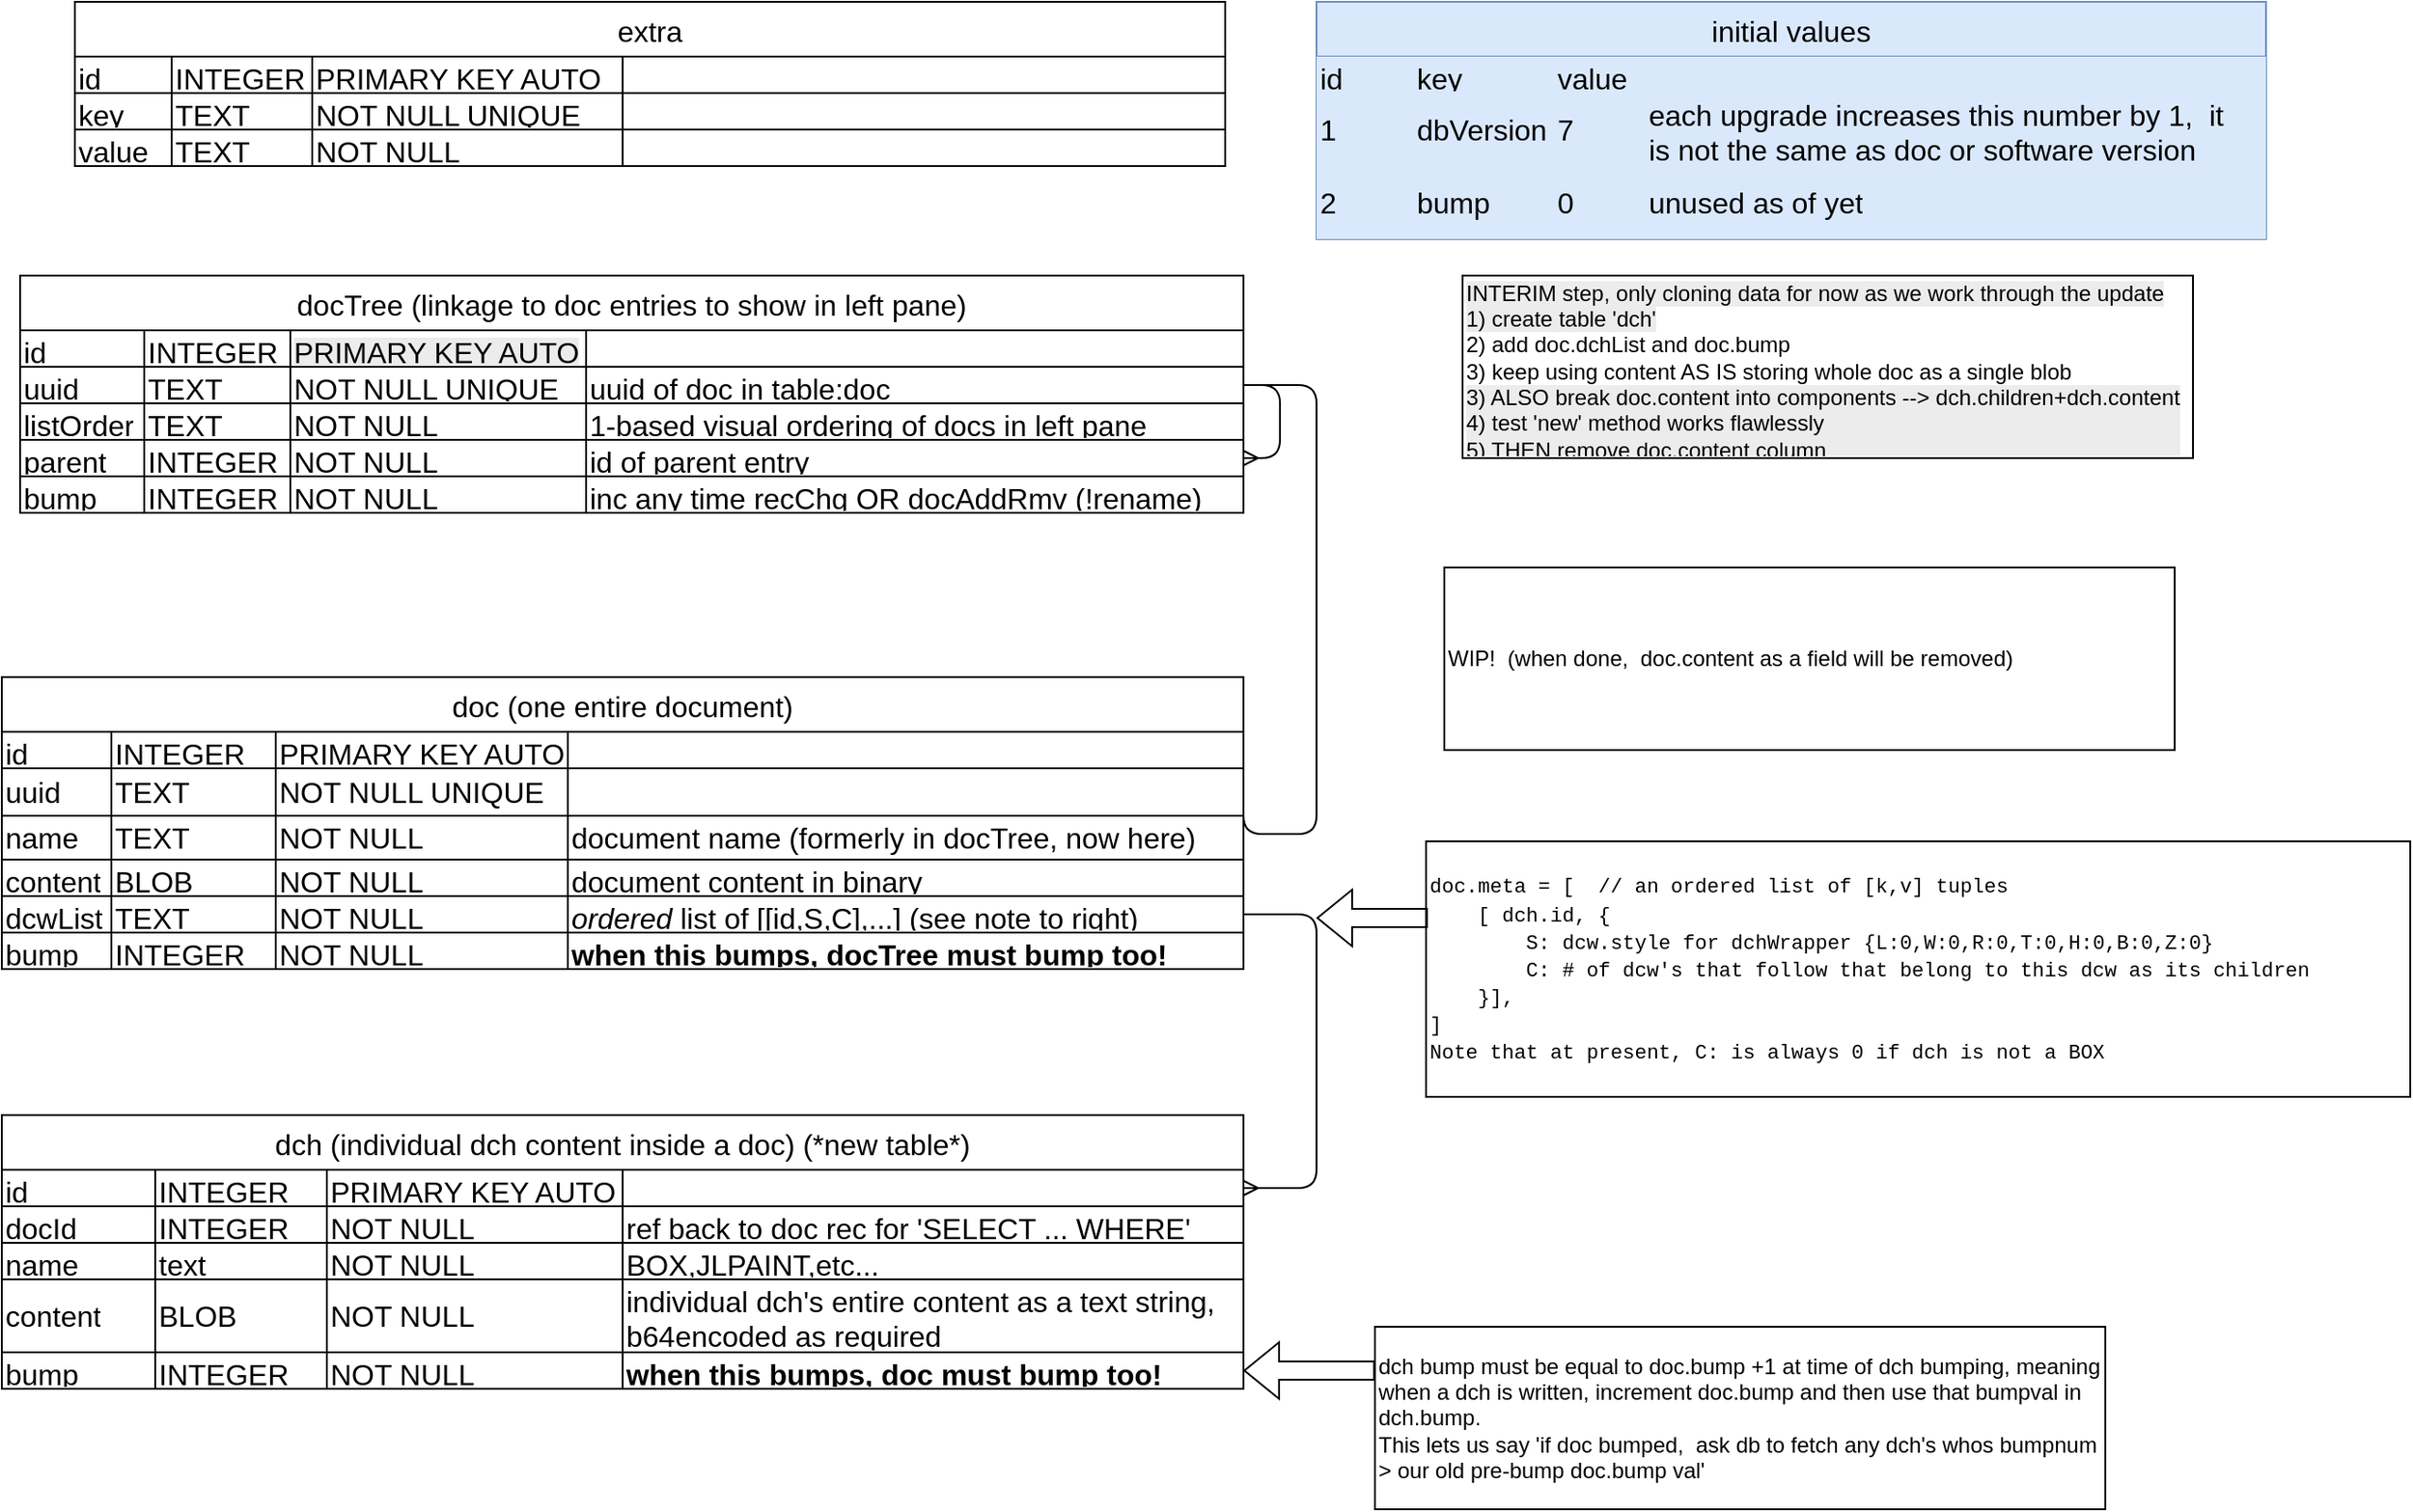 <mxfile version="27.0.5">
  <diagram name="Page-1" id="y_ZQESW1vxMKCGsYayRb">
    <mxGraphModel dx="1426" dy="880" grid="1" gridSize="10" guides="1" tooltips="1" connect="1" arrows="1" fold="1" page="0" pageScale="1" pageWidth="1700" pageHeight="1100" math="0" shadow="0">
      <root>
        <mxCell id="0" />
        <mxCell id="1" parent="0" />
        <mxCell id="Sy6wfYp_tRHCGX6oZVIA-3" value="extra" style="shape=table;startSize=30;container=1;collapsible=0;childLayout=tableLayout;strokeColor=default;fontSize=16;align=center;" parent="1" vertex="1">
          <mxGeometry x="40" y="40" width="630" height="90" as="geometry" />
        </mxCell>
        <mxCell id="Sy6wfYp_tRHCGX6oZVIA-4" value="" style="shape=tableRow;horizontal=0;startSize=0;swimlaneHead=0;swimlaneBody=0;strokeColor=inherit;top=0;left=0;bottom=0;right=0;collapsible=0;dropTarget=0;fillColor=none;points=[[0,0.5],[1,0.5]];portConstraint=eastwest;fontSize=16;align=left;" parent="Sy6wfYp_tRHCGX6oZVIA-3" vertex="1">
          <mxGeometry y="30" width="630" height="20" as="geometry" />
        </mxCell>
        <mxCell id="Sy6wfYp_tRHCGX6oZVIA-5" value="id" style="shape=partialRectangle;html=1;connectable=0;strokeColor=inherit;overflow=hidden;fillColor=none;top=0;left=0;bottom=0;right=0;pointerEvents=1;fontSize=16;text-align:right;align=left;" parent="Sy6wfYp_tRHCGX6oZVIA-4" vertex="1">
          <mxGeometry width="53" height="20" as="geometry">
            <mxRectangle width="53" height="20" as="alternateBounds" />
          </mxGeometry>
        </mxCell>
        <mxCell id="Sy6wfYp_tRHCGX6oZVIA-6" value="INTEGER" style="shape=partialRectangle;html=1;connectable=0;strokeColor=inherit;overflow=hidden;fillColor=none;top=0;left=0;bottom=0;right=0;pointerEvents=1;fontSize=16;align=left;" parent="Sy6wfYp_tRHCGX6oZVIA-4" vertex="1">
          <mxGeometry x="53" width="77" height="20" as="geometry">
            <mxRectangle width="77" height="20" as="alternateBounds" />
          </mxGeometry>
        </mxCell>
        <mxCell id="Sy6wfYp_tRHCGX6oZVIA-7" value="PRIMARY KEY AUTO" style="shape=partialRectangle;html=1;connectable=0;strokeColor=inherit;overflow=hidden;fillColor=none;top=0;left=0;bottom=0;right=0;pointerEvents=1;fontSize=16;align=left;" parent="Sy6wfYp_tRHCGX6oZVIA-4" vertex="1">
          <mxGeometry x="130" width="170" height="20" as="geometry">
            <mxRectangle width="170" height="20" as="alternateBounds" />
          </mxGeometry>
        </mxCell>
        <mxCell id="Sy6wfYp_tRHCGX6oZVIA-54" style="shape=partialRectangle;html=1;connectable=0;strokeColor=inherit;overflow=hidden;fillColor=none;top=0;left=0;bottom=0;right=0;pointerEvents=1;fontSize=16;align=left;" parent="Sy6wfYp_tRHCGX6oZVIA-4" vertex="1">
          <mxGeometry x="300" width="330" height="20" as="geometry">
            <mxRectangle width="330" height="20" as="alternateBounds" />
          </mxGeometry>
        </mxCell>
        <mxCell id="Sy6wfYp_tRHCGX6oZVIA-8" value="" style="shape=tableRow;horizontal=0;startSize=0;swimlaneHead=0;swimlaneBody=0;strokeColor=inherit;top=0;left=0;bottom=0;right=0;collapsible=0;dropTarget=0;fillColor=none;points=[[0,0.5],[1,0.5]];portConstraint=eastwest;fontSize=16;align=left;" parent="Sy6wfYp_tRHCGX6oZVIA-3" vertex="1">
          <mxGeometry y="50" width="630" height="20" as="geometry" />
        </mxCell>
        <mxCell id="Sy6wfYp_tRHCGX6oZVIA-9" value="key" style="shape=partialRectangle;html=1;connectable=0;strokeColor=inherit;overflow=hidden;fillColor=none;top=0;left=0;bottom=0;right=0;pointerEvents=1;fontSize=16;align=left;" parent="Sy6wfYp_tRHCGX6oZVIA-8" vertex="1">
          <mxGeometry width="53" height="20" as="geometry">
            <mxRectangle width="53" height="20" as="alternateBounds" />
          </mxGeometry>
        </mxCell>
        <mxCell id="Sy6wfYp_tRHCGX6oZVIA-10" value="TEXT" style="shape=partialRectangle;html=1;connectable=0;strokeColor=inherit;overflow=hidden;fillColor=none;top=0;left=0;bottom=0;right=0;pointerEvents=1;fontSize=16;align=left;" parent="Sy6wfYp_tRHCGX6oZVIA-8" vertex="1">
          <mxGeometry x="53" width="77" height="20" as="geometry">
            <mxRectangle width="77" height="20" as="alternateBounds" />
          </mxGeometry>
        </mxCell>
        <mxCell id="Sy6wfYp_tRHCGX6oZVIA-11" value="NOT NULL UNIQUE" style="shape=partialRectangle;html=1;connectable=0;strokeColor=inherit;overflow=hidden;fillColor=none;top=0;left=0;bottom=0;right=0;pointerEvents=1;fontSize=16;align=left;" parent="Sy6wfYp_tRHCGX6oZVIA-8" vertex="1">
          <mxGeometry x="130" width="170" height="20" as="geometry">
            <mxRectangle width="170" height="20" as="alternateBounds" />
          </mxGeometry>
        </mxCell>
        <mxCell id="Sy6wfYp_tRHCGX6oZVIA-55" style="shape=partialRectangle;html=1;connectable=0;strokeColor=inherit;overflow=hidden;fillColor=none;top=0;left=0;bottom=0;right=0;pointerEvents=1;fontSize=16;align=left;" parent="Sy6wfYp_tRHCGX6oZVIA-8" vertex="1">
          <mxGeometry x="300" width="330" height="20" as="geometry">
            <mxRectangle width="330" height="20" as="alternateBounds" />
          </mxGeometry>
        </mxCell>
        <mxCell id="Sy6wfYp_tRHCGX6oZVIA-12" value="" style="shape=tableRow;horizontal=0;startSize=0;swimlaneHead=0;swimlaneBody=0;strokeColor=inherit;top=0;left=0;bottom=0;right=0;collapsible=0;dropTarget=0;fillColor=none;points=[[0,0.5],[1,0.5]];portConstraint=eastwest;fontSize=16;align=left;" parent="Sy6wfYp_tRHCGX6oZVIA-3" vertex="1">
          <mxGeometry y="70" width="630" height="20" as="geometry" />
        </mxCell>
        <mxCell id="Sy6wfYp_tRHCGX6oZVIA-13" value="value" style="shape=partialRectangle;html=1;connectable=0;strokeColor=inherit;overflow=hidden;fillColor=none;top=0;left=0;bottom=0;right=0;pointerEvents=1;fontSize=16;align=left;" parent="Sy6wfYp_tRHCGX6oZVIA-12" vertex="1">
          <mxGeometry width="53" height="20" as="geometry">
            <mxRectangle width="53" height="20" as="alternateBounds" />
          </mxGeometry>
        </mxCell>
        <mxCell id="Sy6wfYp_tRHCGX6oZVIA-14" value="TEXT" style="shape=partialRectangle;html=1;connectable=0;strokeColor=inherit;overflow=hidden;fillColor=none;top=0;left=0;bottom=0;right=0;pointerEvents=1;fontSize=16;align=left;" parent="Sy6wfYp_tRHCGX6oZVIA-12" vertex="1">
          <mxGeometry x="53" width="77" height="20" as="geometry">
            <mxRectangle width="77" height="20" as="alternateBounds" />
          </mxGeometry>
        </mxCell>
        <mxCell id="Sy6wfYp_tRHCGX6oZVIA-15" value="&lt;div&gt;NOT NULL&lt;/div&gt;" style="shape=partialRectangle;html=1;connectable=0;strokeColor=inherit;overflow=hidden;fillColor=none;top=0;left=0;bottom=0;right=0;pointerEvents=1;fontSize=16;align=left;" parent="Sy6wfYp_tRHCGX6oZVIA-12" vertex="1">
          <mxGeometry x="130" width="170" height="20" as="geometry">
            <mxRectangle width="170" height="20" as="alternateBounds" />
          </mxGeometry>
        </mxCell>
        <mxCell id="Sy6wfYp_tRHCGX6oZVIA-56" style="shape=partialRectangle;html=1;connectable=0;strokeColor=inherit;overflow=hidden;fillColor=none;top=0;left=0;bottom=0;right=0;pointerEvents=1;fontSize=16;align=left;" parent="Sy6wfYp_tRHCGX6oZVIA-12" vertex="1">
          <mxGeometry x="300" width="330" height="20" as="geometry">
            <mxRectangle width="330" height="20" as="alternateBounds" />
          </mxGeometry>
        </mxCell>
        <mxCell id="Sy6wfYp_tRHCGX6oZVIA-62" value="doc (one entire document)" style="shape=table;startSize=30;container=1;collapsible=0;childLayout=tableLayout;strokeColor=default;fontSize=16;align=center;" parent="1" vertex="1">
          <mxGeometry y="410" width="680" height="160" as="geometry" />
        </mxCell>
        <mxCell id="Sy6wfYp_tRHCGX6oZVIA-63" value="" style="shape=tableRow;horizontal=0;startSize=0;swimlaneHead=0;swimlaneBody=0;strokeColor=inherit;top=0;left=0;bottom=0;right=0;collapsible=0;dropTarget=0;fillColor=none;points=[[0,0.5],[1,0.5]];portConstraint=eastwest;fontSize=16;align=left;" parent="Sy6wfYp_tRHCGX6oZVIA-62" vertex="1">
          <mxGeometry y="30" width="680" height="20" as="geometry" />
        </mxCell>
        <mxCell id="Sy6wfYp_tRHCGX6oZVIA-64" value="id" style="shape=partialRectangle;html=1;connectable=0;strokeColor=inherit;overflow=hidden;fillColor=none;top=0;left=0;bottom=0;right=0;pointerEvents=1;fontSize=16;text-align:right;align=left;" parent="Sy6wfYp_tRHCGX6oZVIA-63" vertex="1">
          <mxGeometry width="60" height="20" as="geometry">
            <mxRectangle width="60" height="20" as="alternateBounds" />
          </mxGeometry>
        </mxCell>
        <mxCell id="Sy6wfYp_tRHCGX6oZVIA-65" value="INTEGER" style="shape=partialRectangle;html=1;connectable=0;strokeColor=inherit;overflow=hidden;fillColor=none;top=0;left=0;bottom=0;right=0;pointerEvents=1;fontSize=16;align=left;" parent="Sy6wfYp_tRHCGX6oZVIA-63" vertex="1">
          <mxGeometry x="60" width="90" height="20" as="geometry">
            <mxRectangle width="90" height="20" as="alternateBounds" />
          </mxGeometry>
        </mxCell>
        <mxCell id="Sy6wfYp_tRHCGX6oZVIA-66" value="PRIMARY KEY AUTO" style="shape=partialRectangle;html=1;connectable=0;strokeColor=inherit;overflow=hidden;fillColor=none;top=0;left=0;bottom=0;right=0;pointerEvents=1;fontSize=16;align=left;" parent="Sy6wfYp_tRHCGX6oZVIA-63" vertex="1">
          <mxGeometry x="150" width="160" height="20" as="geometry">
            <mxRectangle width="160" height="20" as="alternateBounds" />
          </mxGeometry>
        </mxCell>
        <mxCell id="Sy6wfYp_tRHCGX6oZVIA-67" style="shape=partialRectangle;html=1;connectable=0;strokeColor=inherit;overflow=hidden;fillColor=none;top=0;left=0;bottom=0;right=0;pointerEvents=1;fontSize=16;align=left;" parent="Sy6wfYp_tRHCGX6oZVIA-63" vertex="1">
          <mxGeometry x="310" width="370" height="20" as="geometry">
            <mxRectangle width="370" height="20" as="alternateBounds" />
          </mxGeometry>
        </mxCell>
        <mxCell id="Sy6wfYp_tRHCGX6oZVIA-68" value="" style="shape=tableRow;horizontal=0;startSize=0;swimlaneHead=0;swimlaneBody=0;strokeColor=inherit;top=0;left=0;bottom=0;right=0;collapsible=0;dropTarget=0;fillColor=none;points=[[0,0.5],[1,0.5]];portConstraint=eastwest;fontSize=16;align=left;" parent="Sy6wfYp_tRHCGX6oZVIA-62" vertex="1">
          <mxGeometry y="50" width="680" height="26" as="geometry" />
        </mxCell>
        <mxCell id="Sy6wfYp_tRHCGX6oZVIA-69" value="uuid" style="shape=partialRectangle;html=1;connectable=0;strokeColor=inherit;overflow=hidden;fillColor=none;top=0;left=0;bottom=0;right=0;pointerEvents=1;fontSize=16;align=left;" parent="Sy6wfYp_tRHCGX6oZVIA-68" vertex="1">
          <mxGeometry width="60" height="26" as="geometry">
            <mxRectangle width="60" height="26" as="alternateBounds" />
          </mxGeometry>
        </mxCell>
        <mxCell id="Sy6wfYp_tRHCGX6oZVIA-70" value="TEXT" style="shape=partialRectangle;html=1;connectable=0;strokeColor=inherit;overflow=hidden;fillColor=none;top=0;left=0;bottom=0;right=0;pointerEvents=1;fontSize=16;align=left;" parent="Sy6wfYp_tRHCGX6oZVIA-68" vertex="1">
          <mxGeometry x="60" width="90" height="26" as="geometry">
            <mxRectangle width="90" height="26" as="alternateBounds" />
          </mxGeometry>
        </mxCell>
        <mxCell id="Sy6wfYp_tRHCGX6oZVIA-71" value="NOT NULL UNIQUE" style="shape=partialRectangle;html=1;connectable=0;strokeColor=inherit;overflow=hidden;fillColor=none;top=0;left=0;bottom=0;right=0;pointerEvents=1;fontSize=16;align=left;" parent="Sy6wfYp_tRHCGX6oZVIA-68" vertex="1">
          <mxGeometry x="150" width="160" height="26" as="geometry">
            <mxRectangle width="160" height="26" as="alternateBounds" />
          </mxGeometry>
        </mxCell>
        <mxCell id="Sy6wfYp_tRHCGX6oZVIA-72" style="shape=partialRectangle;html=1;connectable=0;strokeColor=inherit;overflow=hidden;fillColor=none;top=0;left=0;bottom=0;right=0;pointerEvents=1;fontSize=16;align=left;" parent="Sy6wfYp_tRHCGX6oZVIA-68" vertex="1">
          <mxGeometry x="310" width="370" height="26" as="geometry">
            <mxRectangle width="370" height="26" as="alternateBounds" />
          </mxGeometry>
        </mxCell>
        <mxCell id="Sy6wfYp_tRHCGX6oZVIA-73" value="" style="shape=tableRow;horizontal=0;startSize=0;swimlaneHead=0;swimlaneBody=0;strokeColor=inherit;top=0;left=0;bottom=0;right=0;collapsible=0;dropTarget=0;fillColor=none;points=[[0,0.5],[1,0.5]];portConstraint=eastwest;fontSize=16;align=left;" parent="Sy6wfYp_tRHCGX6oZVIA-62" vertex="1">
          <mxGeometry y="76" width="680" height="24" as="geometry" />
        </mxCell>
        <mxCell id="Sy6wfYp_tRHCGX6oZVIA-74" value="name" style="shape=partialRectangle;html=1;connectable=0;strokeColor=inherit;overflow=hidden;fillColor=none;top=0;left=0;bottom=0;right=0;pointerEvents=1;fontSize=16;align=left;" parent="Sy6wfYp_tRHCGX6oZVIA-73" vertex="1">
          <mxGeometry width="60" height="24" as="geometry">
            <mxRectangle width="60" height="24" as="alternateBounds" />
          </mxGeometry>
        </mxCell>
        <mxCell id="Sy6wfYp_tRHCGX6oZVIA-75" value="TEXT" style="shape=partialRectangle;html=1;connectable=0;strokeColor=inherit;overflow=hidden;fillColor=none;top=0;left=0;bottom=0;right=0;pointerEvents=1;fontSize=16;align=left;" parent="Sy6wfYp_tRHCGX6oZVIA-73" vertex="1">
          <mxGeometry x="60" width="90" height="24" as="geometry">
            <mxRectangle width="90" height="24" as="alternateBounds" />
          </mxGeometry>
        </mxCell>
        <mxCell id="Sy6wfYp_tRHCGX6oZVIA-76" value="&lt;div&gt;NOT NULL&lt;/div&gt;" style="shape=partialRectangle;html=1;connectable=0;strokeColor=inherit;overflow=hidden;fillColor=none;top=0;left=0;bottom=0;right=0;pointerEvents=1;fontSize=16;align=left;" parent="Sy6wfYp_tRHCGX6oZVIA-73" vertex="1">
          <mxGeometry x="150" width="160" height="24" as="geometry">
            <mxRectangle width="160" height="24" as="alternateBounds" />
          </mxGeometry>
        </mxCell>
        <mxCell id="Sy6wfYp_tRHCGX6oZVIA-77" value="document name (formerly in docTree, now here)" style="shape=partialRectangle;html=1;connectable=0;strokeColor=inherit;overflow=hidden;fillColor=none;top=0;left=0;bottom=0;right=0;pointerEvents=1;fontSize=16;align=left;" parent="Sy6wfYp_tRHCGX6oZVIA-73" vertex="1">
          <mxGeometry x="310" width="370" height="24" as="geometry">
            <mxRectangle width="370" height="24" as="alternateBounds" />
          </mxGeometry>
        </mxCell>
        <mxCell id="55P-BCCrsqb_Uf09lrDD-6" style="shape=tableRow;horizontal=0;startSize=0;swimlaneHead=0;swimlaneBody=0;strokeColor=inherit;top=0;left=0;bottom=0;right=0;collapsible=0;dropTarget=0;fillColor=none;points=[[0,0.5],[1,0.5]];portConstraint=eastwest;fontSize=16;align=left;" parent="Sy6wfYp_tRHCGX6oZVIA-62" vertex="1">
          <mxGeometry y="100" width="680" height="20" as="geometry" />
        </mxCell>
        <mxCell id="55P-BCCrsqb_Uf09lrDD-7" value="content" style="shape=partialRectangle;html=1;connectable=0;strokeColor=inherit;overflow=hidden;fillColor=none;top=0;left=0;bottom=0;right=0;pointerEvents=1;fontSize=16;align=left;fontColor=#000000;" parent="55P-BCCrsqb_Uf09lrDD-6" vertex="1">
          <mxGeometry width="60" height="20" as="geometry">
            <mxRectangle width="60" height="20" as="alternateBounds" />
          </mxGeometry>
        </mxCell>
        <mxCell id="55P-BCCrsqb_Uf09lrDD-8" value="BLOB" style="shape=partialRectangle;html=1;connectable=0;strokeColor=inherit;overflow=hidden;fillColor=none;top=0;left=0;bottom=0;right=0;pointerEvents=1;fontSize=16;align=left;fontColor=#000000;" parent="55P-BCCrsqb_Uf09lrDD-6" vertex="1">
          <mxGeometry x="60" width="90" height="20" as="geometry">
            <mxRectangle width="90" height="20" as="alternateBounds" />
          </mxGeometry>
        </mxCell>
        <mxCell id="55P-BCCrsqb_Uf09lrDD-9" value="NOT NULL" style="shape=partialRectangle;html=1;connectable=0;strokeColor=inherit;overflow=hidden;fillColor=none;top=0;left=0;bottom=0;right=0;pointerEvents=1;fontSize=16;align=left;fontColor=#000000;" parent="55P-BCCrsqb_Uf09lrDD-6" vertex="1">
          <mxGeometry x="150" width="160" height="20" as="geometry">
            <mxRectangle width="160" height="20" as="alternateBounds" />
          </mxGeometry>
        </mxCell>
        <mxCell id="55P-BCCrsqb_Uf09lrDD-10" value="document content in binary" style="shape=partialRectangle;html=1;connectable=0;strokeColor=inherit;overflow=hidden;fillColor=none;top=0;left=0;bottom=0;right=0;pointerEvents=1;fontSize=16;align=left;fontColor=#000000;" parent="55P-BCCrsqb_Uf09lrDD-6" vertex="1">
          <mxGeometry x="310" width="370" height="20" as="geometry">
            <mxRectangle width="370" height="20" as="alternateBounds" />
          </mxGeometry>
        </mxCell>
        <mxCell id="-N10hWzUFT1irTYi3381-29" style="shape=tableRow;horizontal=0;startSize=0;swimlaneHead=0;swimlaneBody=0;strokeColor=inherit;top=0;left=0;bottom=0;right=0;collapsible=0;dropTarget=0;fillColor=none;points=[[0,0.5],[1,0.5]];portConstraint=eastwest;fontSize=16;align=left;" parent="Sy6wfYp_tRHCGX6oZVIA-62" vertex="1">
          <mxGeometry y="120" width="680" height="20" as="geometry" />
        </mxCell>
        <mxCell id="-N10hWzUFT1irTYi3381-30" value="dcwList" style="shape=partialRectangle;html=1;connectable=0;strokeColor=inherit;overflow=hidden;fillColor=none;top=0;left=0;bottom=0;right=0;pointerEvents=1;fontSize=16;align=left;fontColor=#000000;" parent="-N10hWzUFT1irTYi3381-29" vertex="1">
          <mxGeometry width="60" height="20" as="geometry">
            <mxRectangle width="60" height="20" as="alternateBounds" />
          </mxGeometry>
        </mxCell>
        <mxCell id="-N10hWzUFT1irTYi3381-31" value="TEXT" style="shape=partialRectangle;html=1;connectable=0;strokeColor=inherit;overflow=hidden;fillColor=none;top=0;left=0;bottom=0;right=0;pointerEvents=1;fontSize=16;align=left;fontColor=#000000;" parent="-N10hWzUFT1irTYi3381-29" vertex="1">
          <mxGeometry x="60" width="90" height="20" as="geometry">
            <mxRectangle width="90" height="20" as="alternateBounds" />
          </mxGeometry>
        </mxCell>
        <mxCell id="-N10hWzUFT1irTYi3381-32" value="NOT NULL" style="shape=partialRectangle;html=1;connectable=0;strokeColor=inherit;overflow=hidden;fillColor=none;top=0;left=0;bottom=0;right=0;pointerEvents=1;fontSize=16;align=left;fontColor=#000000;" parent="-N10hWzUFT1irTYi3381-29" vertex="1">
          <mxGeometry x="150" width="160" height="20" as="geometry">
            <mxRectangle width="160" height="20" as="alternateBounds" />
          </mxGeometry>
        </mxCell>
        <mxCell id="-N10hWzUFT1irTYi3381-33" value="&lt;i&gt;ordered&lt;/i&gt; list of [[id,S,C],...] (see note to right)" style="shape=partialRectangle;html=1;connectable=0;strokeColor=inherit;overflow=hidden;fillColor=none;top=0;left=0;bottom=0;right=0;pointerEvents=1;fontSize=16;align=left;fontColor=#000000;" parent="-N10hWzUFT1irTYi3381-29" vertex="1">
          <mxGeometry x="310" width="370" height="20" as="geometry">
            <mxRectangle width="370" height="20" as="alternateBounds" />
          </mxGeometry>
        </mxCell>
        <mxCell id="Sy6wfYp_tRHCGX6oZVIA-165" style="shape=tableRow;horizontal=0;startSize=0;swimlaneHead=0;swimlaneBody=0;strokeColor=inherit;top=0;left=0;bottom=0;right=0;collapsible=0;dropTarget=0;fillColor=none;points=[[0,0.5],[1,0.5]];portConstraint=eastwest;fontSize=16;align=left;" parent="Sy6wfYp_tRHCGX6oZVIA-62" vertex="1">
          <mxGeometry y="140" width="680" height="20" as="geometry" />
        </mxCell>
        <mxCell id="Sy6wfYp_tRHCGX6oZVIA-166" value="bump" style="shape=partialRectangle;html=1;connectable=0;strokeColor=inherit;overflow=hidden;fillColor=none;top=0;left=0;bottom=0;right=0;pointerEvents=1;fontSize=16;align=left;fontColor=#000000;" parent="Sy6wfYp_tRHCGX6oZVIA-165" vertex="1">
          <mxGeometry width="60" height="20" as="geometry">
            <mxRectangle width="60" height="20" as="alternateBounds" />
          </mxGeometry>
        </mxCell>
        <mxCell id="Sy6wfYp_tRHCGX6oZVIA-167" value="INTEGER" style="shape=partialRectangle;html=1;connectable=0;strokeColor=inherit;overflow=hidden;fillColor=none;top=0;left=0;bottom=0;right=0;pointerEvents=1;fontSize=16;align=left;fontColor=#000000;" parent="Sy6wfYp_tRHCGX6oZVIA-165" vertex="1">
          <mxGeometry x="60" width="90" height="20" as="geometry">
            <mxRectangle width="90" height="20" as="alternateBounds" />
          </mxGeometry>
        </mxCell>
        <mxCell id="Sy6wfYp_tRHCGX6oZVIA-168" value="NOT NULL" style="shape=partialRectangle;html=1;connectable=0;strokeColor=inherit;overflow=hidden;fillColor=none;top=0;left=0;bottom=0;right=0;pointerEvents=1;fontSize=16;align=left;fontColor=#000000;" parent="Sy6wfYp_tRHCGX6oZVIA-165" vertex="1">
          <mxGeometry x="150" width="160" height="20" as="geometry">
            <mxRectangle width="160" height="20" as="alternateBounds" />
          </mxGeometry>
        </mxCell>
        <mxCell id="Sy6wfYp_tRHCGX6oZVIA-169" value="&lt;b&gt;when this bumps, docTree must bump too!&lt;/b&gt;" style="shape=partialRectangle;html=1;connectable=0;strokeColor=inherit;overflow=hidden;fillColor=none;top=0;left=0;bottom=0;right=0;pointerEvents=1;fontSize=16;align=left;fontColor=#000000;" parent="Sy6wfYp_tRHCGX6oZVIA-165" vertex="1">
          <mxGeometry x="310" width="370" height="20" as="geometry">
            <mxRectangle width="370" height="20" as="alternateBounds" />
          </mxGeometry>
        </mxCell>
        <mxCell id="Sy6wfYp_tRHCGX6oZVIA-83" value="docTree (linkage to doc entries to show in left pane)" style="shape=table;startSize=30;container=1;collapsible=0;childLayout=tableLayout;strokeColor=default;fontSize=16;align=center;" parent="1" vertex="1">
          <mxGeometry x="10" y="190" width="670" height="130" as="geometry" />
        </mxCell>
        <mxCell id="Sy6wfYp_tRHCGX6oZVIA-84" value="" style="shape=tableRow;horizontal=0;startSize=0;swimlaneHead=0;swimlaneBody=0;strokeColor=inherit;top=0;left=0;bottom=0;right=0;collapsible=0;dropTarget=0;fillColor=none;points=[[0,0.5],[1,0.5]];portConstraint=eastwest;fontSize=16;align=left;" parent="Sy6wfYp_tRHCGX6oZVIA-83" vertex="1">
          <mxGeometry y="30" width="670" height="20" as="geometry" />
        </mxCell>
        <mxCell id="Sy6wfYp_tRHCGX6oZVIA-85" value="id" style="shape=partialRectangle;html=1;connectable=0;strokeColor=inherit;overflow=hidden;fillColor=none;top=0;left=0;bottom=0;right=0;pointerEvents=1;fontSize=16;text-align:right;align=left;" parent="Sy6wfYp_tRHCGX6oZVIA-84" vertex="1">
          <mxGeometry width="68" height="20" as="geometry">
            <mxRectangle width="68" height="20" as="alternateBounds" />
          </mxGeometry>
        </mxCell>
        <mxCell id="Sy6wfYp_tRHCGX6oZVIA-86" value="INTEGER" style="shape=partialRectangle;html=1;connectable=0;strokeColor=inherit;overflow=hidden;fillColor=none;top=0;left=0;bottom=0;right=0;pointerEvents=1;fontSize=16;align=left;" parent="Sy6wfYp_tRHCGX6oZVIA-84" vertex="1">
          <mxGeometry x="68" width="80" height="20" as="geometry">
            <mxRectangle width="80" height="20" as="alternateBounds" />
          </mxGeometry>
        </mxCell>
        <mxCell id="Sy6wfYp_tRHCGX6oZVIA-87" value="&lt;span style=&quot;color: rgb(0, 0, 0); font-family: Helvetica; font-size: 16px; font-style: normal; font-variant-ligatures: normal; font-variant-caps: normal; font-weight: 400; letter-spacing: normal; orphans: 2; text-align: left; text-indent: 0px; text-transform: none; widows: 2; word-spacing: 0px; -webkit-text-stroke-width: 0px; white-space: nowrap; background-color: rgb(236, 236, 236); text-decoration-thickness: initial; text-decoration-style: initial; text-decoration-color: initial; display: inline !important; float: none;&quot;&gt;PRIMARY KEY AUTO&lt;/span&gt;" style="shape=partialRectangle;html=1;connectable=0;strokeColor=inherit;overflow=hidden;fillColor=none;top=0;left=0;bottom=0;right=0;pointerEvents=1;fontSize=16;align=left;" parent="Sy6wfYp_tRHCGX6oZVIA-84" vertex="1">
          <mxGeometry x="148" width="162" height="20" as="geometry">
            <mxRectangle width="162" height="20" as="alternateBounds" />
          </mxGeometry>
        </mxCell>
        <mxCell id="Sy6wfYp_tRHCGX6oZVIA-88" style="shape=partialRectangle;html=1;connectable=0;strokeColor=inherit;overflow=hidden;fillColor=none;top=0;left=0;bottom=0;right=0;pointerEvents=1;fontSize=16;align=left;" parent="Sy6wfYp_tRHCGX6oZVIA-84" vertex="1">
          <mxGeometry x="310" width="360" height="20" as="geometry">
            <mxRectangle width="360" height="20" as="alternateBounds" />
          </mxGeometry>
        </mxCell>
        <mxCell id="Sy6wfYp_tRHCGX6oZVIA-89" value="" style="shape=tableRow;horizontal=0;startSize=0;swimlaneHead=0;swimlaneBody=0;strokeColor=inherit;top=0;left=0;bottom=0;right=0;collapsible=0;dropTarget=0;fillColor=none;points=[[0,0.5],[1,0.5]];portConstraint=eastwest;fontSize=16;align=left;" parent="Sy6wfYp_tRHCGX6oZVIA-83" vertex="1">
          <mxGeometry y="50" width="670" height="20" as="geometry" />
        </mxCell>
        <mxCell id="Sy6wfYp_tRHCGX6oZVIA-90" value="uuid" style="shape=partialRectangle;html=1;connectable=0;strokeColor=inherit;overflow=hidden;fillColor=none;top=0;left=0;bottom=0;right=0;pointerEvents=1;fontSize=16;align=left;" parent="Sy6wfYp_tRHCGX6oZVIA-89" vertex="1">
          <mxGeometry width="68" height="20" as="geometry">
            <mxRectangle width="68" height="20" as="alternateBounds" />
          </mxGeometry>
        </mxCell>
        <mxCell id="Sy6wfYp_tRHCGX6oZVIA-91" value="TEXT" style="shape=partialRectangle;html=1;connectable=0;strokeColor=inherit;overflow=hidden;fillColor=none;top=0;left=0;bottom=0;right=0;pointerEvents=1;fontSize=16;align=left;" parent="Sy6wfYp_tRHCGX6oZVIA-89" vertex="1">
          <mxGeometry x="68" width="80" height="20" as="geometry">
            <mxRectangle width="80" height="20" as="alternateBounds" />
          </mxGeometry>
        </mxCell>
        <mxCell id="Sy6wfYp_tRHCGX6oZVIA-92" value="NOT NULL UNIQUE" style="shape=partialRectangle;html=1;connectable=0;strokeColor=inherit;overflow=hidden;fillColor=none;top=0;left=0;bottom=0;right=0;pointerEvents=1;fontSize=16;align=left;" parent="Sy6wfYp_tRHCGX6oZVIA-89" vertex="1">
          <mxGeometry x="148" width="162" height="20" as="geometry">
            <mxRectangle width="162" height="20" as="alternateBounds" />
          </mxGeometry>
        </mxCell>
        <mxCell id="Sy6wfYp_tRHCGX6oZVIA-93" value="uuid of doc in table:doc" style="shape=partialRectangle;html=1;connectable=0;strokeColor=inherit;overflow=hidden;fillColor=none;top=0;left=0;bottom=0;right=0;pointerEvents=1;fontSize=16;align=left;" parent="Sy6wfYp_tRHCGX6oZVIA-89" vertex="1">
          <mxGeometry x="310" width="360" height="20" as="geometry">
            <mxRectangle width="360" height="20" as="alternateBounds" />
          </mxGeometry>
        </mxCell>
        <mxCell id="Sy6wfYp_tRHCGX6oZVIA-94" value="" style="shape=tableRow;horizontal=0;startSize=0;swimlaneHead=0;swimlaneBody=0;strokeColor=inherit;top=0;left=0;bottom=0;right=0;collapsible=0;dropTarget=0;fillColor=none;points=[[0,0.5],[1,0.5]];portConstraint=eastwest;fontSize=16;align=left;" parent="Sy6wfYp_tRHCGX6oZVIA-83" vertex="1">
          <mxGeometry y="70" width="670" height="20" as="geometry" />
        </mxCell>
        <mxCell id="Sy6wfYp_tRHCGX6oZVIA-95" value="listOrder" style="shape=partialRectangle;html=1;connectable=0;strokeColor=inherit;overflow=hidden;fillColor=none;top=0;left=0;bottom=0;right=0;pointerEvents=1;fontSize=16;align=left;" parent="Sy6wfYp_tRHCGX6oZVIA-94" vertex="1">
          <mxGeometry width="68" height="20" as="geometry">
            <mxRectangle width="68" height="20" as="alternateBounds" />
          </mxGeometry>
        </mxCell>
        <mxCell id="Sy6wfYp_tRHCGX6oZVIA-96" value="TEXT" style="shape=partialRectangle;html=1;connectable=0;strokeColor=inherit;overflow=hidden;fillColor=none;top=0;left=0;bottom=0;right=0;pointerEvents=1;fontSize=16;align=left;" parent="Sy6wfYp_tRHCGX6oZVIA-94" vertex="1">
          <mxGeometry x="68" width="80" height="20" as="geometry">
            <mxRectangle width="80" height="20" as="alternateBounds" />
          </mxGeometry>
        </mxCell>
        <mxCell id="Sy6wfYp_tRHCGX6oZVIA-97" value="&lt;div&gt;NOT NULL&lt;/div&gt;" style="shape=partialRectangle;html=1;connectable=0;strokeColor=inherit;overflow=hidden;fillColor=none;top=0;left=0;bottom=0;right=0;pointerEvents=1;fontSize=16;align=left;" parent="Sy6wfYp_tRHCGX6oZVIA-94" vertex="1">
          <mxGeometry x="148" width="162" height="20" as="geometry">
            <mxRectangle width="162" height="20" as="alternateBounds" />
          </mxGeometry>
        </mxCell>
        <mxCell id="Sy6wfYp_tRHCGX6oZVIA-98" value="1-based visual ordering of docs in left pane" style="shape=partialRectangle;html=1;connectable=0;strokeColor=inherit;overflow=hidden;fillColor=none;top=0;left=0;bottom=0;right=0;pointerEvents=1;fontSize=16;align=left;" parent="Sy6wfYp_tRHCGX6oZVIA-94" vertex="1">
          <mxGeometry x="310" width="360" height="20" as="geometry">
            <mxRectangle width="360" height="20" as="alternateBounds" />
          </mxGeometry>
        </mxCell>
        <mxCell id="Sy6wfYp_tRHCGX6oZVIA-99" style="shape=tableRow;horizontal=0;startSize=0;swimlaneHead=0;swimlaneBody=0;strokeColor=inherit;top=0;left=0;bottom=0;right=0;collapsible=0;dropTarget=0;fillColor=none;points=[[0,0.5],[1,0.5]];portConstraint=eastwest;fontSize=16;align=left;" parent="Sy6wfYp_tRHCGX6oZVIA-83" vertex="1">
          <mxGeometry y="90" width="670" height="20" as="geometry" />
        </mxCell>
        <mxCell id="Sy6wfYp_tRHCGX6oZVIA-100" value="parent" style="shape=partialRectangle;html=1;connectable=0;strokeColor=inherit;overflow=hidden;fillColor=none;top=0;left=0;bottom=0;right=0;pointerEvents=1;fontSize=16;align=left;fontColor=#000000;" parent="Sy6wfYp_tRHCGX6oZVIA-99" vertex="1">
          <mxGeometry width="68" height="20" as="geometry">
            <mxRectangle width="68" height="20" as="alternateBounds" />
          </mxGeometry>
        </mxCell>
        <mxCell id="Sy6wfYp_tRHCGX6oZVIA-101" value="INTEGER" style="shape=partialRectangle;html=1;connectable=0;strokeColor=inherit;overflow=hidden;fillColor=none;top=0;left=0;bottom=0;right=0;pointerEvents=1;fontSize=16;align=left;fontColor=#000000;" parent="Sy6wfYp_tRHCGX6oZVIA-99" vertex="1">
          <mxGeometry x="68" width="80" height="20" as="geometry">
            <mxRectangle width="80" height="20" as="alternateBounds" />
          </mxGeometry>
        </mxCell>
        <mxCell id="Sy6wfYp_tRHCGX6oZVIA-102" value="NOT NULL" style="shape=partialRectangle;html=1;connectable=0;strokeColor=inherit;overflow=hidden;fillColor=none;top=0;left=0;bottom=0;right=0;pointerEvents=1;fontSize=16;align=left;fontColor=#000000;" parent="Sy6wfYp_tRHCGX6oZVIA-99" vertex="1">
          <mxGeometry x="148" width="162" height="20" as="geometry">
            <mxRectangle width="162" height="20" as="alternateBounds" />
          </mxGeometry>
        </mxCell>
        <mxCell id="Sy6wfYp_tRHCGX6oZVIA-103" value="id of parent entry" style="shape=partialRectangle;html=1;connectable=0;strokeColor=inherit;overflow=hidden;fillColor=none;top=0;left=0;bottom=0;right=0;pointerEvents=1;fontSize=16;align=left;fontColor=#000000;" parent="Sy6wfYp_tRHCGX6oZVIA-99" vertex="1">
          <mxGeometry x="310" width="360" height="20" as="geometry">
            <mxRectangle width="360" height="20" as="alternateBounds" />
          </mxGeometry>
        </mxCell>
        <mxCell id="Sy6wfYp_tRHCGX6oZVIA-170" style="shape=tableRow;horizontal=0;startSize=0;swimlaneHead=0;swimlaneBody=0;strokeColor=inherit;top=0;left=0;bottom=0;right=0;collapsible=0;dropTarget=0;fillColor=none;points=[[0,0.5],[1,0.5]];portConstraint=eastwest;fontSize=16;align=left;" parent="Sy6wfYp_tRHCGX6oZVIA-83" vertex="1">
          <mxGeometry y="110" width="670" height="20" as="geometry" />
        </mxCell>
        <mxCell id="Sy6wfYp_tRHCGX6oZVIA-171" value="bump" style="shape=partialRectangle;html=1;connectable=0;strokeColor=inherit;overflow=hidden;fillColor=none;top=0;left=0;bottom=0;right=0;pointerEvents=1;fontSize=16;align=left;fontColor=#000000;" parent="Sy6wfYp_tRHCGX6oZVIA-170" vertex="1">
          <mxGeometry width="68" height="20" as="geometry">
            <mxRectangle width="68" height="20" as="alternateBounds" />
          </mxGeometry>
        </mxCell>
        <mxCell id="Sy6wfYp_tRHCGX6oZVIA-172" value="INTEGER" style="shape=partialRectangle;html=1;connectable=0;strokeColor=inherit;overflow=hidden;fillColor=none;top=0;left=0;bottom=0;right=0;pointerEvents=1;fontSize=16;align=left;fontColor=#000000;" parent="Sy6wfYp_tRHCGX6oZVIA-170" vertex="1">
          <mxGeometry x="68" width="80" height="20" as="geometry">
            <mxRectangle width="80" height="20" as="alternateBounds" />
          </mxGeometry>
        </mxCell>
        <mxCell id="Sy6wfYp_tRHCGX6oZVIA-173" value="NOT NULL" style="shape=partialRectangle;html=1;connectable=0;strokeColor=inherit;overflow=hidden;fillColor=none;top=0;left=0;bottom=0;right=0;pointerEvents=1;fontSize=16;align=left;fontColor=#000000;" parent="Sy6wfYp_tRHCGX6oZVIA-170" vertex="1">
          <mxGeometry x="148" width="162" height="20" as="geometry">
            <mxRectangle width="162" height="20" as="alternateBounds" />
          </mxGeometry>
        </mxCell>
        <mxCell id="Sy6wfYp_tRHCGX6oZVIA-174" value="inc any time recChg OR docAddRmv (!rename)" style="shape=partialRectangle;html=1;connectable=0;strokeColor=inherit;overflow=hidden;fillColor=none;top=0;left=0;bottom=0;right=0;pointerEvents=1;fontSize=16;align=left;fontColor=#000000;" parent="Sy6wfYp_tRHCGX6oZVIA-170" vertex="1">
          <mxGeometry x="310" width="360" height="20" as="geometry">
            <mxRectangle width="360" height="20" as="alternateBounds" />
          </mxGeometry>
        </mxCell>
        <mxCell id="Sy6wfYp_tRHCGX6oZVIA-184" style="edgeStyle=orthogonalEdgeStyle;rounded=1;orthogonalLoop=1;jettySize=auto;html=1;exitX=1;exitY=0.5;exitDx=0;exitDy=0;entryX=1;entryY=0.5;entryDx=0;entryDy=0;startArrow=none;startFill=0;endArrow=ERmany;endFill=0;curved=0;" parent="Sy6wfYp_tRHCGX6oZVIA-83" source="Sy6wfYp_tRHCGX6oZVIA-89" target="Sy6wfYp_tRHCGX6oZVIA-99" edge="1">
          <mxGeometry relative="1" as="geometry">
            <mxPoint x="1038" y="220" as="sourcePoint" />
            <mxPoint x="888" y="400" as="targetPoint" />
          </mxGeometry>
        </mxCell>
        <mxCell id="Sy6wfYp_tRHCGX6oZVIA-111" value="initial values" style="shape=table;startSize=30;container=1;collapsible=0;childLayout=tableLayout;strokeColor=#6c8ebf;fontSize=16;align=center;fillColor=#dae8fc;" parent="1" vertex="1">
          <mxGeometry x="720" y="40" width="520" height="130" as="geometry" />
        </mxCell>
        <mxCell id="Sy6wfYp_tRHCGX6oZVIA-127" style="shape=tableRow;horizontal=0;startSize=0;swimlaneHead=0;swimlaneBody=0;strokeColor=inherit;top=0;left=0;bottom=0;right=0;collapsible=0;dropTarget=0;fillColor=none;points=[[0,0.5],[1,0.5]];portConstraint=eastwest;fontSize=16;align=left;" parent="Sy6wfYp_tRHCGX6oZVIA-111" vertex="1">
          <mxGeometry y="30" width="520" height="20" as="geometry" />
        </mxCell>
        <mxCell id="Sy6wfYp_tRHCGX6oZVIA-128" value="id" style="shape=partialRectangle;html=1;connectable=0;strokeColor=#6c8ebf;overflow=hidden;fillColor=#dae8fc;top=0;left=0;bottom=0;right=0;pointerEvents=1;fontSize=16;align=left;" parent="Sy6wfYp_tRHCGX6oZVIA-127" vertex="1">
          <mxGeometry width="53" height="20" as="geometry">
            <mxRectangle width="53" height="20" as="alternateBounds" />
          </mxGeometry>
        </mxCell>
        <mxCell id="Sy6wfYp_tRHCGX6oZVIA-129" value="key" style="shape=partialRectangle;html=1;connectable=0;strokeColor=#6c8ebf;overflow=hidden;fillColor=#dae8fc;top=0;left=0;bottom=0;right=0;pointerEvents=1;fontSize=16;align=left;" parent="Sy6wfYp_tRHCGX6oZVIA-127" vertex="1">
          <mxGeometry x="53" width="77" height="20" as="geometry">
            <mxRectangle width="77" height="20" as="alternateBounds" />
          </mxGeometry>
        </mxCell>
        <mxCell id="Sy6wfYp_tRHCGX6oZVIA-130" value="value" style="shape=partialRectangle;html=1;connectable=0;strokeColor=#6c8ebf;overflow=hidden;fillColor=#dae8fc;top=0;left=0;bottom=0;right=0;pointerEvents=1;fontSize=16;align=left;" parent="Sy6wfYp_tRHCGX6oZVIA-127" vertex="1">
          <mxGeometry x="130" width="50" height="20" as="geometry">
            <mxRectangle width="50" height="20" as="alternateBounds" />
          </mxGeometry>
        </mxCell>
        <mxCell id="Sy6wfYp_tRHCGX6oZVIA-131" style="shape=partialRectangle;html=1;connectable=0;strokeColor=#6c8ebf;overflow=hidden;fillColor=#dae8fc;top=0;left=0;bottom=0;right=0;pointerEvents=1;fontSize=16;align=left;" parent="Sy6wfYp_tRHCGX6oZVIA-127" vertex="1">
          <mxGeometry x="180" width="340" height="20" as="geometry">
            <mxRectangle width="340" height="20" as="alternateBounds" />
          </mxGeometry>
        </mxCell>
        <mxCell id="Sy6wfYp_tRHCGX6oZVIA-117" value="" style="shape=tableRow;horizontal=0;startSize=0;swimlaneHead=0;swimlaneBody=0;strokeColor=inherit;top=0;left=0;bottom=0;right=0;collapsible=0;dropTarget=0;fillColor=none;points=[[0,0.5],[1,0.5]];portConstraint=eastwest;fontSize=16;align=left;" parent="Sy6wfYp_tRHCGX6oZVIA-111" vertex="1">
          <mxGeometry y="50" width="520" height="40" as="geometry" />
        </mxCell>
        <mxCell id="Sy6wfYp_tRHCGX6oZVIA-118" value="1" style="shape=partialRectangle;html=1;connectable=0;strokeColor=#6c8ebf;overflow=hidden;fillColor=#dae8fc;top=0;left=0;bottom=0;right=0;pointerEvents=1;fontSize=16;align=left;" parent="Sy6wfYp_tRHCGX6oZVIA-117" vertex="1">
          <mxGeometry width="53" height="40" as="geometry">
            <mxRectangle width="53" height="40" as="alternateBounds" />
          </mxGeometry>
        </mxCell>
        <mxCell id="Sy6wfYp_tRHCGX6oZVIA-119" value="dbVersion" style="shape=partialRectangle;html=1;connectable=0;strokeColor=#6c8ebf;overflow=hidden;fillColor=#dae8fc;top=0;left=0;bottom=0;right=0;pointerEvents=1;fontSize=16;align=left;" parent="Sy6wfYp_tRHCGX6oZVIA-117" vertex="1">
          <mxGeometry x="53" width="77" height="40" as="geometry">
            <mxRectangle width="77" height="40" as="alternateBounds" />
          </mxGeometry>
        </mxCell>
        <mxCell id="Sy6wfYp_tRHCGX6oZVIA-120" value="7" style="shape=partialRectangle;html=1;connectable=0;strokeColor=#6c8ebf;overflow=hidden;fillColor=#dae8fc;top=0;left=0;bottom=0;right=0;pointerEvents=1;fontSize=16;align=left;" parent="Sy6wfYp_tRHCGX6oZVIA-117" vertex="1">
          <mxGeometry x="130" width="50" height="40" as="geometry">
            <mxRectangle width="50" height="40" as="alternateBounds" />
          </mxGeometry>
        </mxCell>
        <mxCell id="Sy6wfYp_tRHCGX6oZVIA-121" value="each upgrade increases this number by 1,&amp;nbsp; it is&amp;nbsp;&lt;span style=&quot;background-color: transparent; color: light-dark(rgb(0, 0, 0), rgb(255, 255, 255));&quot;&gt;not the same as doc or software version&lt;/span&gt;&lt;div&gt;&lt;br&gt;&lt;/div&gt;" style="shape=partialRectangle;html=1;connectable=0;strokeColor=#6c8ebf;overflow=hidden;fillColor=#dae8fc;top=0;left=0;bottom=0;right=0;pointerEvents=1;fontSize=16;align=left;whiteSpace=wrap;" parent="Sy6wfYp_tRHCGX6oZVIA-117" vertex="1">
          <mxGeometry x="180" width="340" height="40" as="geometry">
            <mxRectangle width="340" height="40" as="alternateBounds" />
          </mxGeometry>
        </mxCell>
        <mxCell id="-N10hWzUFT1irTYi3381-6" style="shape=tableRow;horizontal=0;startSize=0;swimlaneHead=0;swimlaneBody=0;strokeColor=inherit;top=0;left=0;bottom=0;right=0;collapsible=0;dropTarget=0;fillColor=none;points=[[0,0.5],[1,0.5]];portConstraint=eastwest;fontSize=16;align=left;" parent="Sy6wfYp_tRHCGX6oZVIA-111" vertex="1">
          <mxGeometry y="90" width="520" height="40" as="geometry" />
        </mxCell>
        <mxCell id="-N10hWzUFT1irTYi3381-7" value="2" style="shape=partialRectangle;html=1;connectable=0;strokeColor=#6c8ebf;overflow=hidden;fillColor=#dae8fc;top=0;left=0;bottom=0;right=0;pointerEvents=1;fontSize=16;align=left;" parent="-N10hWzUFT1irTYi3381-6" vertex="1">
          <mxGeometry width="53" height="40" as="geometry">
            <mxRectangle width="53" height="40" as="alternateBounds" />
          </mxGeometry>
        </mxCell>
        <mxCell id="-N10hWzUFT1irTYi3381-8" value="bump" style="shape=partialRectangle;html=1;connectable=0;strokeColor=#6c8ebf;overflow=hidden;fillColor=#dae8fc;top=0;left=0;bottom=0;right=0;pointerEvents=1;fontSize=16;align=left;" parent="-N10hWzUFT1irTYi3381-6" vertex="1">
          <mxGeometry x="53" width="77" height="40" as="geometry">
            <mxRectangle width="77" height="40" as="alternateBounds" />
          </mxGeometry>
        </mxCell>
        <mxCell id="-N10hWzUFT1irTYi3381-9" value="0" style="shape=partialRectangle;html=1;connectable=0;strokeColor=#6c8ebf;overflow=hidden;fillColor=#dae8fc;top=0;left=0;bottom=0;right=0;pointerEvents=1;fontSize=16;align=left;" parent="-N10hWzUFT1irTYi3381-6" vertex="1">
          <mxGeometry x="130" width="50" height="40" as="geometry">
            <mxRectangle width="50" height="40" as="alternateBounds" />
          </mxGeometry>
        </mxCell>
        <mxCell id="-N10hWzUFT1irTYi3381-10" value="unused as of yet" style="shape=partialRectangle;html=1;connectable=0;strokeColor=#6c8ebf;overflow=hidden;fillColor=#dae8fc;top=0;left=0;bottom=0;right=0;pointerEvents=1;fontSize=16;align=left;whiteSpace=wrap;" parent="-N10hWzUFT1irTYi3381-6" vertex="1">
          <mxGeometry x="180" width="340" height="40" as="geometry">
            <mxRectangle width="340" height="40" as="alternateBounds" />
          </mxGeometry>
        </mxCell>
        <mxCell id="Sy6wfYp_tRHCGX6oZVIA-139" value="dch (individual dch content inside a doc) (*new table*)" style="shape=table;startSize=30;container=1;collapsible=0;childLayout=tableLayout;strokeColor=default;fontSize=16;align=center;fontColor=#000000;" parent="1" vertex="1">
          <mxGeometry y="650" width="680" height="150" as="geometry" />
        </mxCell>
        <mxCell id="Sy6wfYp_tRHCGX6oZVIA-140" value="" style="shape=tableRow;horizontal=0;startSize=0;swimlaneHead=0;swimlaneBody=0;strokeColor=inherit;top=0;left=0;bottom=0;right=0;collapsible=0;dropTarget=0;fillColor=none;points=[[0,0.5],[1,0.5]];portConstraint=eastwest;fontSize=16;align=left;" parent="Sy6wfYp_tRHCGX6oZVIA-139" vertex="1">
          <mxGeometry y="30" width="680" height="20" as="geometry" />
        </mxCell>
        <mxCell id="Sy6wfYp_tRHCGX6oZVIA-141" value="id" style="shape=partialRectangle;html=1;connectable=0;strokeColor=inherit;overflow=hidden;fillColor=none;top=0;left=0;bottom=0;right=0;pointerEvents=1;fontSize=16;text-align:right;align=left;" parent="Sy6wfYp_tRHCGX6oZVIA-140" vertex="1">
          <mxGeometry width="84" height="20" as="geometry">
            <mxRectangle width="84" height="20" as="alternateBounds" />
          </mxGeometry>
        </mxCell>
        <mxCell id="Sy6wfYp_tRHCGX6oZVIA-142" value="INTEGER" style="shape=partialRectangle;html=1;connectable=0;strokeColor=inherit;overflow=hidden;fillColor=none;top=0;left=0;bottom=0;right=0;pointerEvents=1;fontSize=16;align=left;" parent="Sy6wfYp_tRHCGX6oZVIA-140" vertex="1">
          <mxGeometry x="84" width="94" height="20" as="geometry">
            <mxRectangle width="94" height="20" as="alternateBounds" />
          </mxGeometry>
        </mxCell>
        <mxCell id="Sy6wfYp_tRHCGX6oZVIA-143" value="PRIMARY KEY AUTO" style="shape=partialRectangle;html=1;connectable=0;strokeColor=inherit;overflow=hidden;fillColor=none;top=0;left=0;bottom=0;right=0;pointerEvents=1;fontSize=16;align=left;" parent="Sy6wfYp_tRHCGX6oZVIA-140" vertex="1">
          <mxGeometry x="178" width="162" height="20" as="geometry">
            <mxRectangle width="162" height="20" as="alternateBounds" />
          </mxGeometry>
        </mxCell>
        <mxCell id="Sy6wfYp_tRHCGX6oZVIA-144" style="shape=partialRectangle;html=1;connectable=0;strokeColor=inherit;overflow=hidden;fillColor=none;top=0;left=0;bottom=0;right=0;pointerEvents=1;fontSize=16;align=left;" parent="Sy6wfYp_tRHCGX6oZVIA-140" vertex="1">
          <mxGeometry x="340" width="340" height="20" as="geometry">
            <mxRectangle width="340" height="20" as="alternateBounds" />
          </mxGeometry>
        </mxCell>
        <mxCell id="vqZlcED8u8-k37lUeLF1-4" style="shape=tableRow;horizontal=0;startSize=0;swimlaneHead=0;swimlaneBody=0;strokeColor=inherit;top=0;left=0;bottom=0;right=0;collapsible=0;dropTarget=0;fillColor=none;points=[[0,0.5],[1,0.5]];portConstraint=eastwest;fontSize=16;align=left;" parent="Sy6wfYp_tRHCGX6oZVIA-139" vertex="1">
          <mxGeometry y="50" width="680" height="20" as="geometry" />
        </mxCell>
        <mxCell id="vqZlcED8u8-k37lUeLF1-5" value="docId" style="shape=partialRectangle;html=1;connectable=0;strokeColor=inherit;overflow=hidden;fillColor=none;top=0;left=0;bottom=0;right=0;pointerEvents=1;fontSize=16;align=left;" parent="vqZlcED8u8-k37lUeLF1-4" vertex="1">
          <mxGeometry width="84" height="20" as="geometry">
            <mxRectangle width="84" height="20" as="alternateBounds" />
          </mxGeometry>
        </mxCell>
        <mxCell id="vqZlcED8u8-k37lUeLF1-6" value="INTEGER" style="shape=partialRectangle;html=1;connectable=0;strokeColor=inherit;overflow=hidden;fillColor=none;top=0;left=0;bottom=0;right=0;pointerEvents=1;fontSize=16;align=left;" parent="vqZlcED8u8-k37lUeLF1-4" vertex="1">
          <mxGeometry x="84" width="94" height="20" as="geometry">
            <mxRectangle width="94" height="20" as="alternateBounds" />
          </mxGeometry>
        </mxCell>
        <mxCell id="vqZlcED8u8-k37lUeLF1-7" value="NOT NULL" style="shape=partialRectangle;html=1;connectable=0;strokeColor=inherit;overflow=hidden;fillColor=none;top=0;left=0;bottom=0;right=0;pointerEvents=1;fontSize=16;align=left;" parent="vqZlcED8u8-k37lUeLF1-4" vertex="1">
          <mxGeometry x="178" width="162" height="20" as="geometry">
            <mxRectangle width="162" height="20" as="alternateBounds" />
          </mxGeometry>
        </mxCell>
        <mxCell id="vqZlcED8u8-k37lUeLF1-8" value="ref back to doc rec for &#39;SELECT ... WHERE&#39;" style="shape=partialRectangle;html=1;connectable=0;strokeColor=inherit;overflow=hidden;fillColor=none;top=0;left=0;bottom=0;right=0;pointerEvents=1;fontSize=16;align=left;" parent="vqZlcED8u8-k37lUeLF1-4" vertex="1">
          <mxGeometry x="340" width="340" height="20" as="geometry">
            <mxRectangle width="340" height="20" as="alternateBounds" />
          </mxGeometry>
        </mxCell>
        <mxCell id="l9uLVyRfMah0w7W8cOkY-4" style="shape=tableRow;horizontal=0;startSize=0;swimlaneHead=0;swimlaneBody=0;strokeColor=inherit;top=0;left=0;bottom=0;right=0;collapsible=0;dropTarget=0;fillColor=none;points=[[0,0.5],[1,0.5]];portConstraint=eastwest;fontSize=16;align=left;" vertex="1" parent="Sy6wfYp_tRHCGX6oZVIA-139">
          <mxGeometry y="70" width="680" height="20" as="geometry" />
        </mxCell>
        <mxCell id="l9uLVyRfMah0w7W8cOkY-5" value="name" style="shape=partialRectangle;html=1;connectable=0;strokeColor=inherit;overflow=hidden;fillColor=none;top=0;left=0;bottom=0;right=0;pointerEvents=1;fontSize=16;align=left;" vertex="1" parent="l9uLVyRfMah0w7W8cOkY-4">
          <mxGeometry width="84" height="20" as="geometry">
            <mxRectangle width="84" height="20" as="alternateBounds" />
          </mxGeometry>
        </mxCell>
        <mxCell id="l9uLVyRfMah0w7W8cOkY-6" value="text" style="shape=partialRectangle;html=1;connectable=0;strokeColor=inherit;overflow=hidden;fillColor=none;top=0;left=0;bottom=0;right=0;pointerEvents=1;fontSize=16;align=left;" vertex="1" parent="l9uLVyRfMah0w7W8cOkY-4">
          <mxGeometry x="84" width="94" height="20" as="geometry">
            <mxRectangle width="94" height="20" as="alternateBounds" />
          </mxGeometry>
        </mxCell>
        <mxCell id="l9uLVyRfMah0w7W8cOkY-7" value="NOT NULL" style="shape=partialRectangle;html=1;connectable=0;strokeColor=inherit;overflow=hidden;fillColor=none;top=0;left=0;bottom=0;right=0;pointerEvents=1;fontSize=16;align=left;" vertex="1" parent="l9uLVyRfMah0w7W8cOkY-4">
          <mxGeometry x="178" width="162" height="20" as="geometry">
            <mxRectangle width="162" height="20" as="alternateBounds" />
          </mxGeometry>
        </mxCell>
        <mxCell id="l9uLVyRfMah0w7W8cOkY-8" value="BOX,JLPAINT,etc..." style="shape=partialRectangle;html=1;connectable=0;strokeColor=inherit;overflow=hidden;fillColor=none;top=0;left=0;bottom=0;right=0;pointerEvents=1;fontSize=16;align=left;whiteSpace=wrap;" vertex="1" parent="l9uLVyRfMah0w7W8cOkY-4">
          <mxGeometry x="340" width="340" height="20" as="geometry">
            <mxRectangle width="340" height="20" as="alternateBounds" />
          </mxGeometry>
        </mxCell>
        <mxCell id="Sy6wfYp_tRHCGX6oZVIA-155" style="shape=tableRow;horizontal=0;startSize=0;swimlaneHead=0;swimlaneBody=0;strokeColor=inherit;top=0;left=0;bottom=0;right=0;collapsible=0;dropTarget=0;fillColor=none;points=[[0,0.5],[1,0.5]];portConstraint=eastwest;fontSize=16;align=left;" parent="Sy6wfYp_tRHCGX6oZVIA-139" vertex="1">
          <mxGeometry y="90" width="680" height="40" as="geometry" />
        </mxCell>
        <mxCell id="Sy6wfYp_tRHCGX6oZVIA-156" value="content" style="shape=partialRectangle;html=1;connectable=0;strokeColor=inherit;overflow=hidden;fillColor=none;top=0;left=0;bottom=0;right=0;pointerEvents=1;fontSize=16;align=left;" parent="Sy6wfYp_tRHCGX6oZVIA-155" vertex="1">
          <mxGeometry width="84" height="40" as="geometry">
            <mxRectangle width="84" height="40" as="alternateBounds" />
          </mxGeometry>
        </mxCell>
        <mxCell id="Sy6wfYp_tRHCGX6oZVIA-157" value="BLOB" style="shape=partialRectangle;html=1;connectable=0;strokeColor=inherit;overflow=hidden;fillColor=none;top=0;left=0;bottom=0;right=0;pointerEvents=1;fontSize=16;align=left;" parent="Sy6wfYp_tRHCGX6oZVIA-155" vertex="1">
          <mxGeometry x="84" width="94" height="40" as="geometry">
            <mxRectangle width="94" height="40" as="alternateBounds" />
          </mxGeometry>
        </mxCell>
        <mxCell id="Sy6wfYp_tRHCGX6oZVIA-158" value="NOT NULL" style="shape=partialRectangle;html=1;connectable=0;strokeColor=inherit;overflow=hidden;fillColor=none;top=0;left=0;bottom=0;right=0;pointerEvents=1;fontSize=16;align=left;" parent="Sy6wfYp_tRHCGX6oZVIA-155" vertex="1">
          <mxGeometry x="178" width="162" height="40" as="geometry">
            <mxRectangle width="162" height="40" as="alternateBounds" />
          </mxGeometry>
        </mxCell>
        <mxCell id="Sy6wfYp_tRHCGX6oZVIA-159" value="individual dch&#39;s entire content as a text string, b64encoded as required" style="shape=partialRectangle;html=1;connectable=0;strokeColor=inherit;overflow=hidden;fillColor=none;top=0;left=0;bottom=0;right=0;pointerEvents=1;fontSize=16;align=left;whiteSpace=wrap;" parent="Sy6wfYp_tRHCGX6oZVIA-155" vertex="1">
          <mxGeometry x="340" width="340" height="40" as="geometry">
            <mxRectangle width="340" height="40" as="alternateBounds" />
          </mxGeometry>
        </mxCell>
        <mxCell id="Sy6wfYp_tRHCGX6oZVIA-175" style="shape=tableRow;horizontal=0;startSize=0;swimlaneHead=0;swimlaneBody=0;strokeColor=inherit;top=0;left=0;bottom=0;right=0;collapsible=0;dropTarget=0;fillColor=none;points=[[0,0.5],[1,0.5]];portConstraint=eastwest;fontSize=16;align=left;" parent="Sy6wfYp_tRHCGX6oZVIA-139" vertex="1">
          <mxGeometry y="130" width="680" height="20" as="geometry" />
        </mxCell>
        <mxCell id="Sy6wfYp_tRHCGX6oZVIA-176" value="bump" style="shape=partialRectangle;html=1;connectable=0;strokeColor=inherit;overflow=hidden;fillColor=none;top=0;left=0;bottom=0;right=0;pointerEvents=1;fontSize=16;align=left;fontColor=#000000;" parent="Sy6wfYp_tRHCGX6oZVIA-175" vertex="1">
          <mxGeometry width="84" height="20" as="geometry">
            <mxRectangle width="84" height="20" as="alternateBounds" />
          </mxGeometry>
        </mxCell>
        <mxCell id="Sy6wfYp_tRHCGX6oZVIA-177" value="INTEGER" style="shape=partialRectangle;html=1;connectable=0;strokeColor=inherit;overflow=hidden;fillColor=none;top=0;left=0;bottom=0;right=0;pointerEvents=1;fontSize=16;align=left;fontColor=#000000;" parent="Sy6wfYp_tRHCGX6oZVIA-175" vertex="1">
          <mxGeometry x="84" width="94" height="20" as="geometry">
            <mxRectangle width="94" height="20" as="alternateBounds" />
          </mxGeometry>
        </mxCell>
        <mxCell id="Sy6wfYp_tRHCGX6oZVIA-178" value="NOT NULL" style="shape=partialRectangle;html=1;connectable=0;strokeColor=inherit;overflow=hidden;fillColor=none;top=0;left=0;bottom=0;right=0;pointerEvents=1;fontSize=16;align=left;fontColor=#000000;" parent="Sy6wfYp_tRHCGX6oZVIA-175" vertex="1">
          <mxGeometry x="178" width="162" height="20" as="geometry">
            <mxRectangle width="162" height="20" as="alternateBounds" />
          </mxGeometry>
        </mxCell>
        <mxCell id="Sy6wfYp_tRHCGX6oZVIA-179" value="&lt;b&gt;when this bumps, doc must bump too!&lt;/b&gt;" style="shape=partialRectangle;html=1;connectable=0;strokeColor=inherit;overflow=hidden;fillColor=none;top=0;left=0;bottom=0;right=0;pointerEvents=1;fontSize=16;align=left;fontColor=#000000;" parent="Sy6wfYp_tRHCGX6oZVIA-175" vertex="1">
          <mxGeometry x="340" width="340" height="20" as="geometry">
            <mxRectangle width="340" height="20" as="alternateBounds" />
          </mxGeometry>
        </mxCell>
        <mxCell id="Sy6wfYp_tRHCGX6oZVIA-182" style="edgeStyle=orthogonalEdgeStyle;rounded=1;orthogonalLoop=1;jettySize=auto;html=1;exitX=1;exitY=0.5;exitDx=0;exitDy=0;entryX=1;entryY=0.5;entryDx=0;entryDy=0;startArrow=none;startFill=0;endArrow=ERmany;endFill=0;curved=0;" parent="1" source="Sy6wfYp_tRHCGX6oZVIA-68" edge="1">
          <mxGeometry relative="1" as="geometry">
            <Array as="points">
              <mxPoint x="780" y="455" />
              <mxPoint x="780" y="670" />
            </Array>
          </mxGeometry>
        </mxCell>
        <mxCell id="Sy6wfYp_tRHCGX6oZVIA-183" style="edgeStyle=orthogonalEdgeStyle;rounded=1;orthogonalLoop=1;jettySize=auto;html=1;exitX=1;exitY=0.5;exitDx=0;exitDy=0;entryX=1;entryY=0.5;entryDx=0;entryDy=0;startArrow=none;startFill=0;endArrow=none;endFill=0;curved=0;" parent="1" source="Sy6wfYp_tRHCGX6oZVIA-68" target="Sy6wfYp_tRHCGX6oZVIA-89" edge="1">
          <mxGeometry relative="1" as="geometry">
            <mxPoint x="1000" y="460" as="sourcePoint" />
            <mxPoint x="850" y="640" as="targetPoint" />
            <Array as="points">
              <mxPoint x="720" y="496" />
              <mxPoint x="720" y="250" />
            </Array>
          </mxGeometry>
        </mxCell>
        <mxCell id="-N10hWzUFT1irTYi3381-34" style="edgeStyle=orthogonalEdgeStyle;rounded=1;orthogonalLoop=1;jettySize=auto;html=1;exitX=1;exitY=0.5;exitDx=0;exitDy=0;entryX=1;entryY=0.5;entryDx=0;entryDy=0;startArrow=none;startFill=0;endArrow=ERmany;endFill=0;curved=0;" parent="1" source="-N10hWzUFT1irTYi3381-29" target="Sy6wfYp_tRHCGX6oZVIA-140" edge="1">
          <mxGeometry relative="1" as="geometry">
            <mxPoint x="690" y="505" as="sourcePoint" />
            <mxPoint x="690" y="720" as="targetPoint" />
            <Array as="points">
              <mxPoint x="720" y="540" />
              <mxPoint x="720" y="690" />
            </Array>
          </mxGeometry>
        </mxCell>
        <mxCell id="vqZlcED8u8-k37lUeLF1-1" value="" style="shape=table;startSize=0;container=1;collapsible=0;childLayout=tableLayout;" parent="1" vertex="1">
          <mxGeometry x="800" y="190" width="400" height="100" as="geometry" />
        </mxCell>
        <mxCell id="vqZlcED8u8-k37lUeLF1-2" value="" style="shape=tableRow;horizontal=0;startSize=0;swimlaneHead=0;swimlaneBody=0;strokeColor=inherit;top=0;left=0;bottom=0;right=0;collapsible=0;dropTarget=0;fillColor=none;points=[[0,0.5],[1,0.5]];portConstraint=eastwest;" parent="vqZlcED8u8-k37lUeLF1-1" vertex="1">
          <mxGeometry width="400" height="100" as="geometry" />
        </mxCell>
        <mxCell id="vqZlcED8u8-k37lUeLF1-3" value="&lt;span style=&quot;color: rgb(0, 0, 0); font-family: Helvetica; font-size: 12px; font-style: normal; font-variant-ligatures: normal; font-variant-caps: normal; font-weight: 400; letter-spacing: normal; orphans: 2; text-indent: 0px; text-transform: none; widows: 2; word-spacing: 0px; -webkit-text-stroke-width: 0px; white-space: normal; background-color: rgb(236, 236, 236); text-decoration-thickness: initial; text-decoration-style: initial; text-decoration-color: initial; float: none; display: inline !important;&quot;&gt;INTERIM step, only cloning data for now as we work through the update&lt;/span&gt;&lt;div&gt;&lt;span style=&quot;color: rgb(0, 0, 0); font-family: Helvetica; font-size: 12px; font-style: normal; font-variant-ligatures: normal; font-variant-caps: normal; font-weight: 400; letter-spacing: normal; orphans: 2; text-indent: 0px; text-transform: none; widows: 2; word-spacing: 0px; -webkit-text-stroke-width: 0px; white-space: normal; background-color: rgb(236, 236, 236); text-decoration-thickness: initial; text-decoration-style: initial; text-decoration-color: initial; float: none; display: inline !important;&quot;&gt;1) create table &#39;dch&#39;&lt;/span&gt;&lt;div&gt;2) add doc.dchList and doc.bump&lt;/div&gt;&lt;div&gt;3) keep using content AS IS storing whole doc as a single blob&lt;br&gt;&lt;div style=&quot;forced-color-adjust: none; color: rgb(0, 0, 0); font-family: Helvetica; font-size: 12px; font-style: normal; font-variant-ligatures: normal; font-variant-caps: normal; font-weight: 400; letter-spacing: normal; orphans: 2; text-indent: 0px; text-transform: none; widows: 2; word-spacing: 0px; -webkit-text-stroke-width: 0px; white-space: normal; background-color: rgb(236, 236, 236); text-decoration-thickness: initial; text-decoration-style: initial; text-decoration-color: initial;&quot;&gt;3) ALSO break doc.content into components --&amp;gt; dch.children+dch.content&lt;br style=&quot;forced-color-adjust: none;&quot;&gt;&lt;div style=&quot;forced-color-adjust: none;&quot;&gt;4) test &#39;new&#39; method works flawlessly&lt;/div&gt;&lt;div style=&quot;forced-color-adjust: none;&quot;&gt;5) THEN remove doc.content column&lt;/div&gt;&lt;/div&gt;&lt;/div&gt;&lt;/div&gt;" style="shape=partialRectangle;html=1;whiteSpace=wrap;connectable=0;strokeColor=inherit;overflow=hidden;fillColor=none;top=0;left=0;bottom=0;right=0;pointerEvents=1;align=left;" parent="vqZlcED8u8-k37lUeLF1-2" vertex="1">
          <mxGeometry width="400" height="100" as="geometry">
            <mxRectangle width="400" height="100" as="alternateBounds" />
          </mxGeometry>
        </mxCell>
        <mxCell id="Dv7WrGuHsf_Se-FQWXXA-1" value="" style="shape=table;startSize=0;container=1;collapsible=0;childLayout=tableLayout;" parent="1" vertex="1">
          <mxGeometry x="752" y="766" width="400" height="100" as="geometry" />
        </mxCell>
        <mxCell id="Dv7WrGuHsf_Se-FQWXXA-2" value="" style="shape=tableRow;horizontal=0;startSize=0;swimlaneHead=0;swimlaneBody=0;strokeColor=inherit;top=0;left=0;bottom=0;right=0;collapsible=0;dropTarget=0;fillColor=none;points=[[0,0.5],[1,0.5]];portConstraint=eastwest;" parent="Dv7WrGuHsf_Se-FQWXXA-1" vertex="1">
          <mxGeometry width="400" height="100" as="geometry" />
        </mxCell>
        <mxCell id="Dv7WrGuHsf_Se-FQWXXA-3" value="dch bump must be equal to doc.bump +1 at time of dch bumping, meaning when a dch is written, increment doc.bump and then use that bumpval in dch.bump.&lt;div&gt;This lets us say &#39;if doc bumped,&amp;nbsp; ask db to fetch any dch&#39;s whos bumpnum &amp;gt; our old pre-bump doc.bump val&#39;&lt;/div&gt;" style="shape=partialRectangle;html=1;whiteSpace=wrap;connectable=0;strokeColor=inherit;overflow=hidden;fillColor=none;top=0;left=0;bottom=0;right=0;pointerEvents=1;align=left;" parent="Dv7WrGuHsf_Se-FQWXXA-2" vertex="1">
          <mxGeometry width="400" height="100" as="geometry">
            <mxRectangle width="400" height="100" as="alternateBounds" />
          </mxGeometry>
        </mxCell>
        <mxCell id="Dv7WrGuHsf_Se-FQWXXA-4" value="" style="shape=table;startSize=0;container=1;collapsible=0;childLayout=tableLayout;" parent="1" vertex="1">
          <mxGeometry x="780" y="500" width="539" height="140" as="geometry" />
        </mxCell>
        <mxCell id="Dv7WrGuHsf_Se-FQWXXA-5" value="" style="shape=tableRow;horizontal=0;startSize=0;swimlaneHead=0;swimlaneBody=0;strokeColor=inherit;top=0;left=0;bottom=0;right=0;collapsible=0;dropTarget=0;fillColor=none;points=[[0,0.5],[1,0.5]];portConstraint=eastwest;" parent="Dv7WrGuHsf_Se-FQWXXA-4" vertex="1">
          <mxGeometry width="539" height="140" as="geometry" />
        </mxCell>
        <mxCell id="Dv7WrGuHsf_Se-FQWXXA-6" value="&lt;font style=&quot;font-size: 11px;&quot; face=&quot;Courier New&quot;&gt;doc.meta = [&amp;nbsp; // an ordered list of [k,v] tuples&lt;/font&gt;&lt;div&gt;&lt;font style=&quot;font-size: 11px;&quot; face=&quot;Courier New&quot;&gt;&lt;span style=&quot;background-color: transparent; color: light-dark(rgb(0, 0, 0), rgb(255, 255, 255));&quot;&gt;&amp;nbsp; &amp;nbsp; [&amp;nbsp;&lt;/span&gt;&lt;span style=&quot;background-color: transparent; color: light-dark(rgb(0, 0, 0), rgb(255, 255, 255));&quot;&gt;dch.id,&amp;nbsp;&lt;/span&gt;&lt;span style=&quot;background-color: transparent; color: light-dark(rgb(0, 0, 0), rgb(255, 255, 255));&quot;&gt;{&lt;/span&gt;&lt;/font&gt;&lt;/div&gt;&lt;div&gt;&lt;font style=&quot;font-size: 11px;&quot; face=&quot;Courier New&quot;&gt;&lt;span style=&quot;background-color: transparent; color: light-dark(rgb(0, 0, 0), rgb(255, 255, 255));&quot;&gt;&amp;nbsp; &amp;nbsp; &amp;nbsp; &amp;nbsp; S: dcw.style for dchWrapper&amp;nbsp;&lt;/span&gt;{L:0,W:0,R:0,&lt;span style=&quot;color: light-dark(rgb(0, 0, 0), rgb(255, 255, 255)); background-color: transparent;&quot;&gt;T:0,H:0,B:0,Z:0}&lt;/span&gt;&lt;br&gt;&lt;span style=&quot;background-color: transparent; color: light-dark(rgb(0, 0, 0), rgb(255, 255, 255));&quot;&gt;&amp;nbsp; &amp;nbsp; &amp;nbsp; &amp;nbsp; C: # of dcw&#39;s that follow that belong to this dcw as its children&lt;/span&gt;&lt;br&gt;&lt;/font&gt;&lt;div&gt;&lt;font style=&quot;font-size: 11px;&quot; face=&quot;Courier New&quot;&gt;&amp;nbsp; &amp;nbsp; }],&lt;/font&gt;&lt;/div&gt;&lt;div&gt;&lt;font style=&quot;font-size: 11px;&quot; face=&quot;Courier New&quot;&gt;]&lt;/font&gt;&lt;/div&gt;&lt;/div&gt;&lt;div&gt;&lt;font style=&quot;font-size: 11px;&quot; face=&quot;Courier New&quot;&gt;Note that at present, C: is always 0 if dch is not a BOX&lt;/font&gt;&lt;/div&gt;" style="shape=partialRectangle;html=1;whiteSpace=wrap;connectable=0;strokeColor=inherit;overflow=hidden;fillColor=none;top=0;left=0;bottom=0;right=0;pointerEvents=1;align=left;" parent="Dv7WrGuHsf_Se-FQWXXA-5" vertex="1">
          <mxGeometry width="539" height="140" as="geometry">
            <mxRectangle width="539" height="140" as="alternateBounds" />
          </mxGeometry>
        </mxCell>
        <mxCell id="Dv7WrGuHsf_Se-FQWXXA-7" value="" style="shape=flexArrow;endArrow=classic;html=1;rounded=0;exitX=0.005;exitY=0.4;exitDx=0;exitDy=0;exitPerimeter=0;" parent="1" edge="1">
          <mxGeometry width="50" height="50" relative="1" as="geometry">
            <mxPoint x="752" y="790" as="sourcePoint" />
            <mxPoint x="680" y="790" as="targetPoint" />
          </mxGeometry>
        </mxCell>
        <mxCell id="Dv7WrGuHsf_Se-FQWXXA-8" value="" style="shape=flexArrow;endArrow=classic;html=1;rounded=0;exitX=0.003;exitY=0.4;exitDx=0;exitDy=0;exitPerimeter=0;" parent="1" edge="1">
          <mxGeometry width="50" height="50" relative="1" as="geometry">
            <mxPoint x="781" y="542" as="sourcePoint" />
            <mxPoint x="720" y="542" as="targetPoint" />
          </mxGeometry>
        </mxCell>
        <mxCell id="l9uLVyRfMah0w7W8cOkY-1" value="" style="shape=table;startSize=0;container=1;collapsible=0;childLayout=tableLayout;" vertex="1" parent="1">
          <mxGeometry x="790" y="350" width="400" height="100" as="geometry" />
        </mxCell>
        <mxCell id="l9uLVyRfMah0w7W8cOkY-2" value="" style="shape=tableRow;horizontal=0;startSize=0;swimlaneHead=0;swimlaneBody=0;strokeColor=inherit;top=0;left=0;bottom=0;right=0;collapsible=0;dropTarget=0;fillColor=none;points=[[0,0.5],[1,0.5]];portConstraint=eastwest;" vertex="1" parent="l9uLVyRfMah0w7W8cOkY-1">
          <mxGeometry width="400" height="100" as="geometry" />
        </mxCell>
        <mxCell id="l9uLVyRfMah0w7W8cOkY-3" value="WIP!&amp;nbsp; (when done,&amp;nbsp; doc.content as a field will be removed)" style="shape=partialRectangle;html=1;whiteSpace=wrap;connectable=0;strokeColor=inherit;overflow=hidden;fillColor=none;top=0;left=0;bottom=0;right=0;pointerEvents=1;align=left;" vertex="1" parent="l9uLVyRfMah0w7W8cOkY-2">
          <mxGeometry width="400" height="100" as="geometry">
            <mxRectangle width="400" height="100" as="alternateBounds" />
          </mxGeometry>
        </mxCell>
      </root>
    </mxGraphModel>
  </diagram>
</mxfile>
